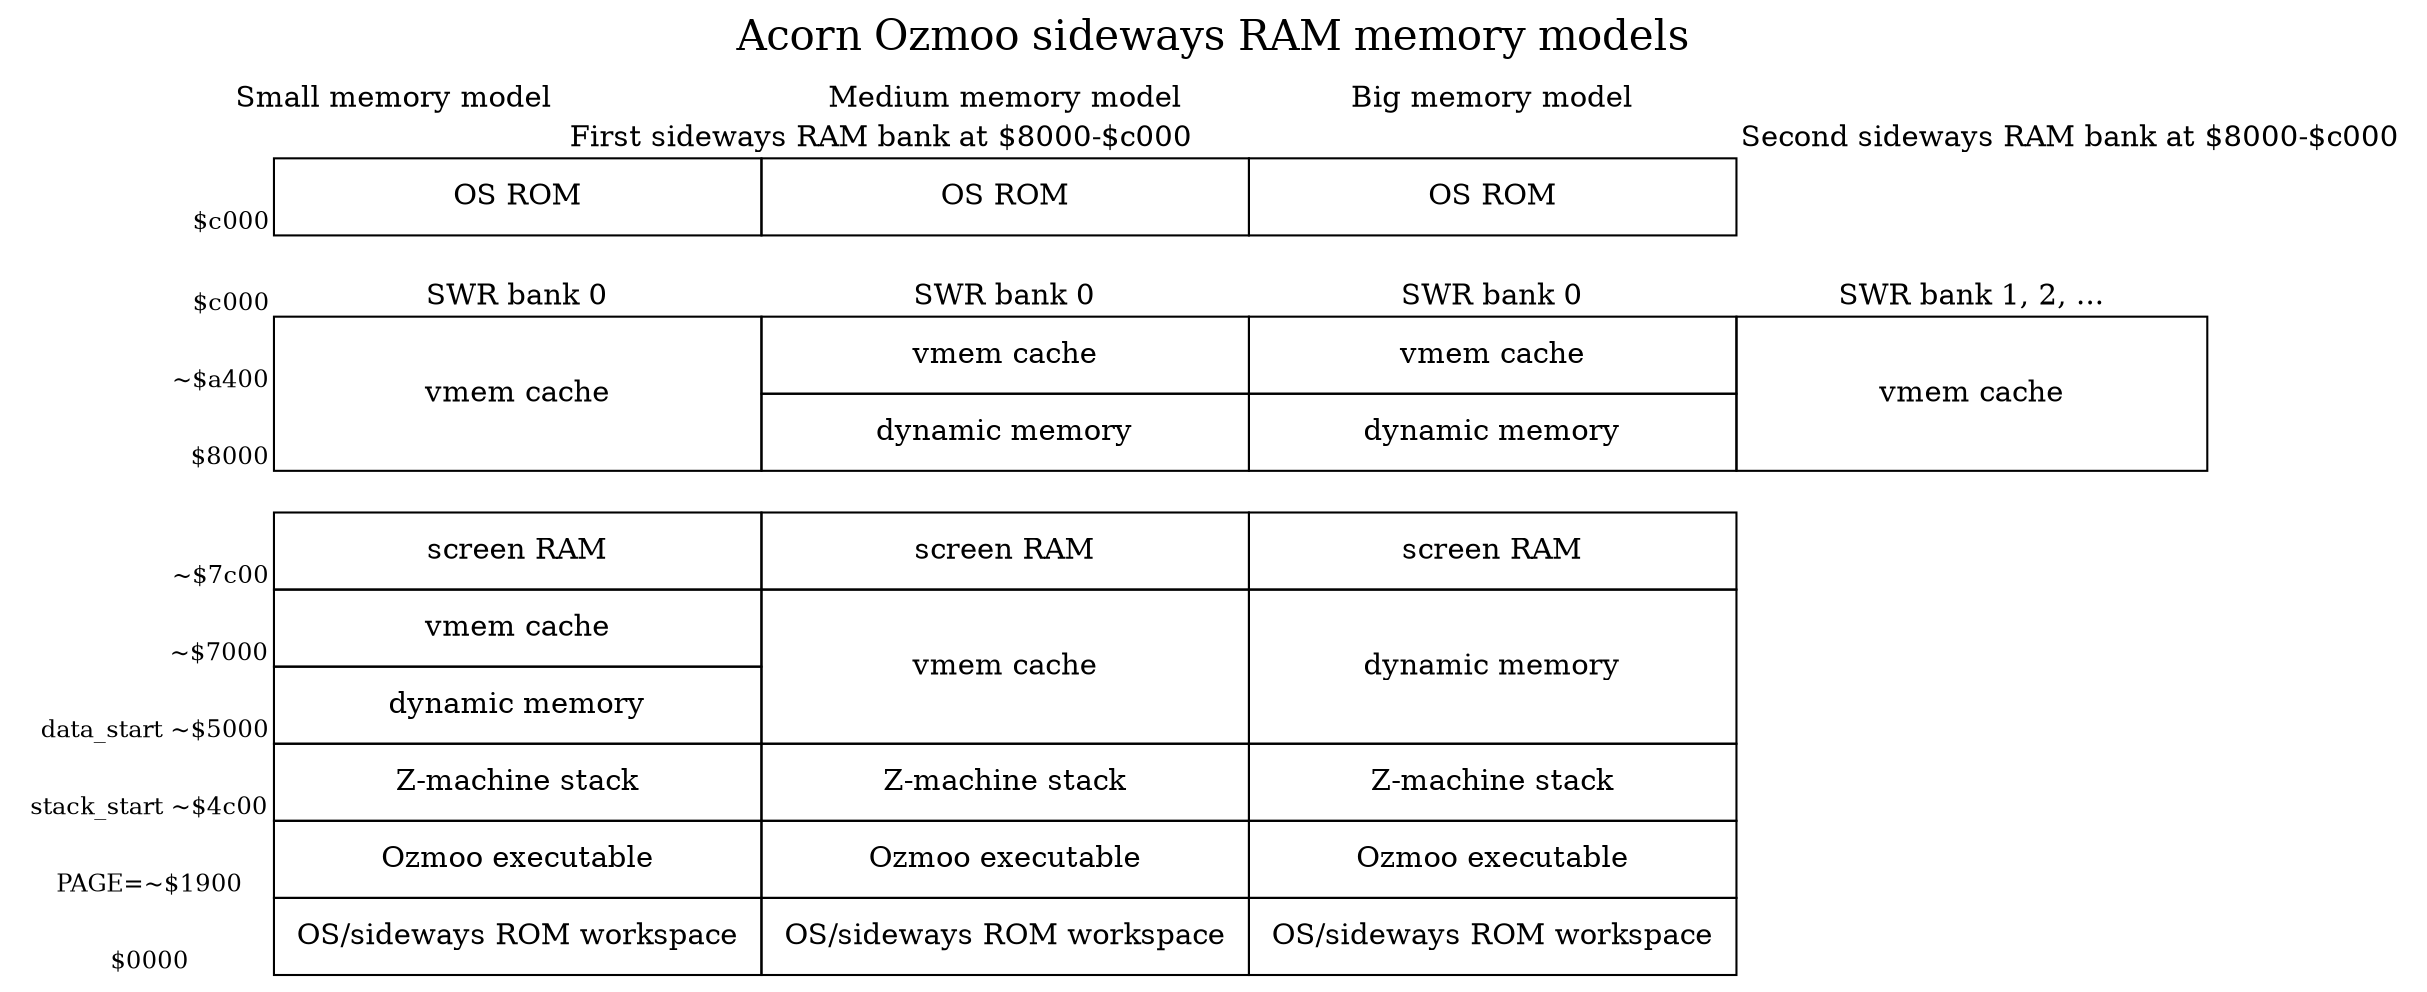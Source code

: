 digraph memory {
    graph [nodesep=1, label="Acorn Ozmoo sideways RAM memory models", fontsize=20, labelloc=t];
    forcelabels=true;
    node [shape=plaintext];

    small [label=<
    <table border="0" cellspacing="0">
        <tr>
            <td colspan="2" border="0">Small memory model</td>
            <td colspan="1" border="0">Medium memory model</td>
	    <td colspan="1" border="0">Big memory model</td>
        </tr>
        <tr>
            <td colspan="4" border="0">First sideways RAM bank at $8000-$c000</td>
            <td colspan="4" border="0">Second sideways RAM bank at $8000-$c000</td>
        </tr>
        <tr>
            <td align="text" valign="bottom"><sub>$c000</sub><br align="right" /></td>
            <td border="1" cellpadding="10">OS ROM</td>
            <td border="1" cellpadding="10">OS ROM</td>
	    <td border="1" cellpadding="10">OS ROM</td>
        </tr>
	<tr>
	    <td border="0" cellpadding="10"></td>
	</tr>
	<tr>
	    <td align="text" valign="bottom"><sub>$c000</sub><br align="right" /></td>
	    <td border="0">SWR bank 0</td>
	    <td border="0">SWR bank 0</td>
	    <td border="0">SWR bank 0</td>
	    <td border="0">SWR bank 1, 2, ...</td>
	</tr>
	<tr>
	    <td align="text" valign="bottom"><sub>~$a400</sub><br align="right" /></td>
	    <td border="1" rowspan="2" cellpadding="10">vmem cache</td>
	    <td border="1" cellpadding="10">vmem cache</td>
	    <td border="1" cellpadding="10">vmem cache</td>
	    <td border="1" rowspan="2" cellpadding="10">vmem cache</td>
	</tr>
        <tr>
            <td align="text" valign="bottom"><sub>$8000</sub><br align="right" /></td>
	    <td border="1" cellpadding="10">dynamic memory</td>
	    <td border="1" cellpadding="10">dynamic memory</td>
        </tr>
	<tr>
	    <td border="0" cellpadding="10"></td>
	</tr>
        <tr>
            <td align="text" valign="bottom"><sub>~$7c00</sub><br align="right" /></td>
            <td border="1" cellpadding="10">screen RAM</td>
            <td border="1" cellpadding="10">screen RAM</td>
            <td border="1" cellpadding="10">screen RAM</td>
        </tr>
        <tr>
            <td align="text" valign="bottom"><sub>~$7000</sub><br align="right" /></td>
            <td border="1" cellpadding="10">vmem cache</td>
            <td border="1" rowspan="2" cellpadding="10">vmem cache</td>
            <td border="1" rowspan="2" cellpadding="10">dynamic memory</td>
        </tr>
        <tr>
            <td align="text" valign="bottom"><sub>data_start ~$5000</sub><br align="right" /></td>
            <td border="1" cellpadding="10">dynamic memory</td>
        </tr>
        <tr>
            <td align="text" valign="bottom"><sub>stack_start ~$4c00</sub><br align="right" /></td>
            <td border="1" cellpadding="10">Z-machine stack</td>
            <td border="1" cellpadding="10">Z-machine stack</td>
            <td border="1" cellpadding="10">Z-machine stack</td>
        </tr>
        <tr>
            <td align="text" valign="bottom"><sub>PAGE=~$1900</sub></td>
            <td border="1" cellpadding="10">Ozmoo executable</td>
            <td border="1" cellpadding="10">Ozmoo executable</td>
            <td border="1" cellpadding="10">Ozmoo executable</td>
        </tr>
        <tr>
            <td align="text" valign="bottom"><sub>$0000</sub></td>
            <td border="1" cellpadding="10">OS/sideways ROM workspace</td>
            <td border="1" cellpadding="10">OS/sideways ROM workspace</td>
            <td border="1" cellpadding="10">OS/sideways ROM workspace</td>
        </tr>
    </table>>];

}

# vi: sw=4 sts=4
